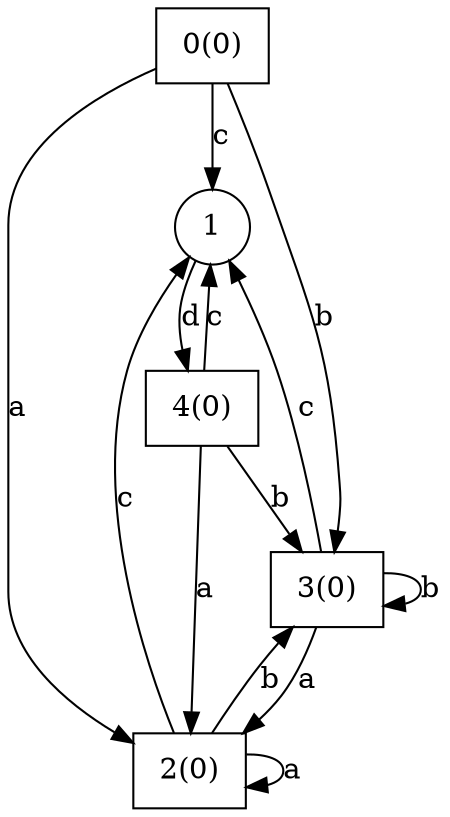 digraph simple_regex {	0 -> 1[label="c"]
	0 -> 2[label="a"]
	0 -> 3[label="b"]
	1 -> 4[label="d"]
	2 -> 1[label="c"]
	2 -> 2[label="a"]
	2 -> 3[label="b"]
	3 -> 1[label="c"]
	3 -> 2[label="a"]
	3 -> 3[label="b"]
	4 -> 1[label="c"]
	4 -> 2[label="a"]
	4 -> 3[label="b"]0[shape=box,label="0(0)"]
1[shape=circle,label=1]
2[shape=box,label="2(0)"]
3[shape=box,label="3(0)"]
4[shape=box,label="4(0)"]}
